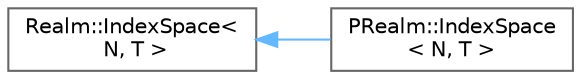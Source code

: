 digraph "Graphical Class Hierarchy"
{
 // LATEX_PDF_SIZE
  bgcolor="transparent";
  edge [fontname=Helvetica,fontsize=10,labelfontname=Helvetica,labelfontsize=10];
  node [fontname=Helvetica,fontsize=10,shape=box,height=0.2,width=0.4];
  rankdir="LR";
  Node0 [id="Node000000",label="Realm::IndexSpace\<\l N, T \>",height=0.2,width=0.4,color="grey40", fillcolor="white", style="filled",URL="$structRealm_1_1IndexSpace.html",tooltip=" "];
  Node0 -> Node1 [id="edge159_Node000000_Node000001",dir="back",color="steelblue1",style="solid",tooltip=" "];
  Node1 [id="Node000001",label="PRealm::IndexSpace\l\< N, T \>",height=0.2,width=0.4,color="grey40", fillcolor="white", style="filled",URL="$classPRealm_1_1IndexSpace.html",tooltip=" "];
}
